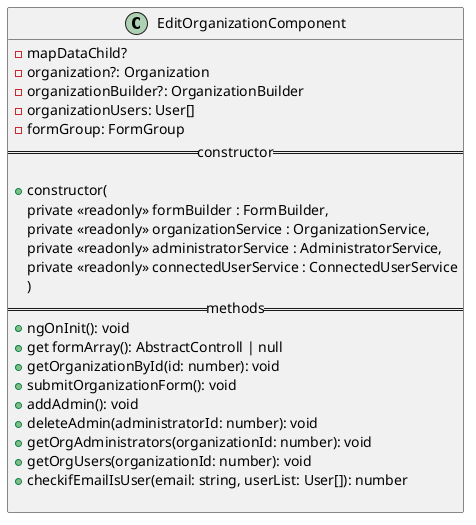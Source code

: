 @startuml EditOrganizationComponent
class EditOrganizationComponent {
  - mapDataChild?
  - organization?: Organization
  - organizationBuilder?: OrganizationBuilder
  - organizationUsers: User[]
  - formGroup: FormGroup
  == constructor ==

  + constructor(
    private <<readonly>> formBuilder : FormBuilder,
    private <<readonly>> organizationService : OrganizationService,
    private <<readonly>> administratorService : AdministratorService,
    private <<readonly>> connectedUserService : ConnectedUserService
    )
  == methods ==
  + ngOnInit(): void
  + get formArray(): AbstractControll | null
  + getOrganizationById(id: number): void
  + submitOrganizationForm(): void
  + addAdmin(): void
  + deleteAdmin(administratorId: number): void
  + getOrgAdministrators(organizationId: number): void
  + getOrgUsers(organizationId: number): void
  + checkifEmailIsUser(email: string, userList: User[]): number

}
@enduml
